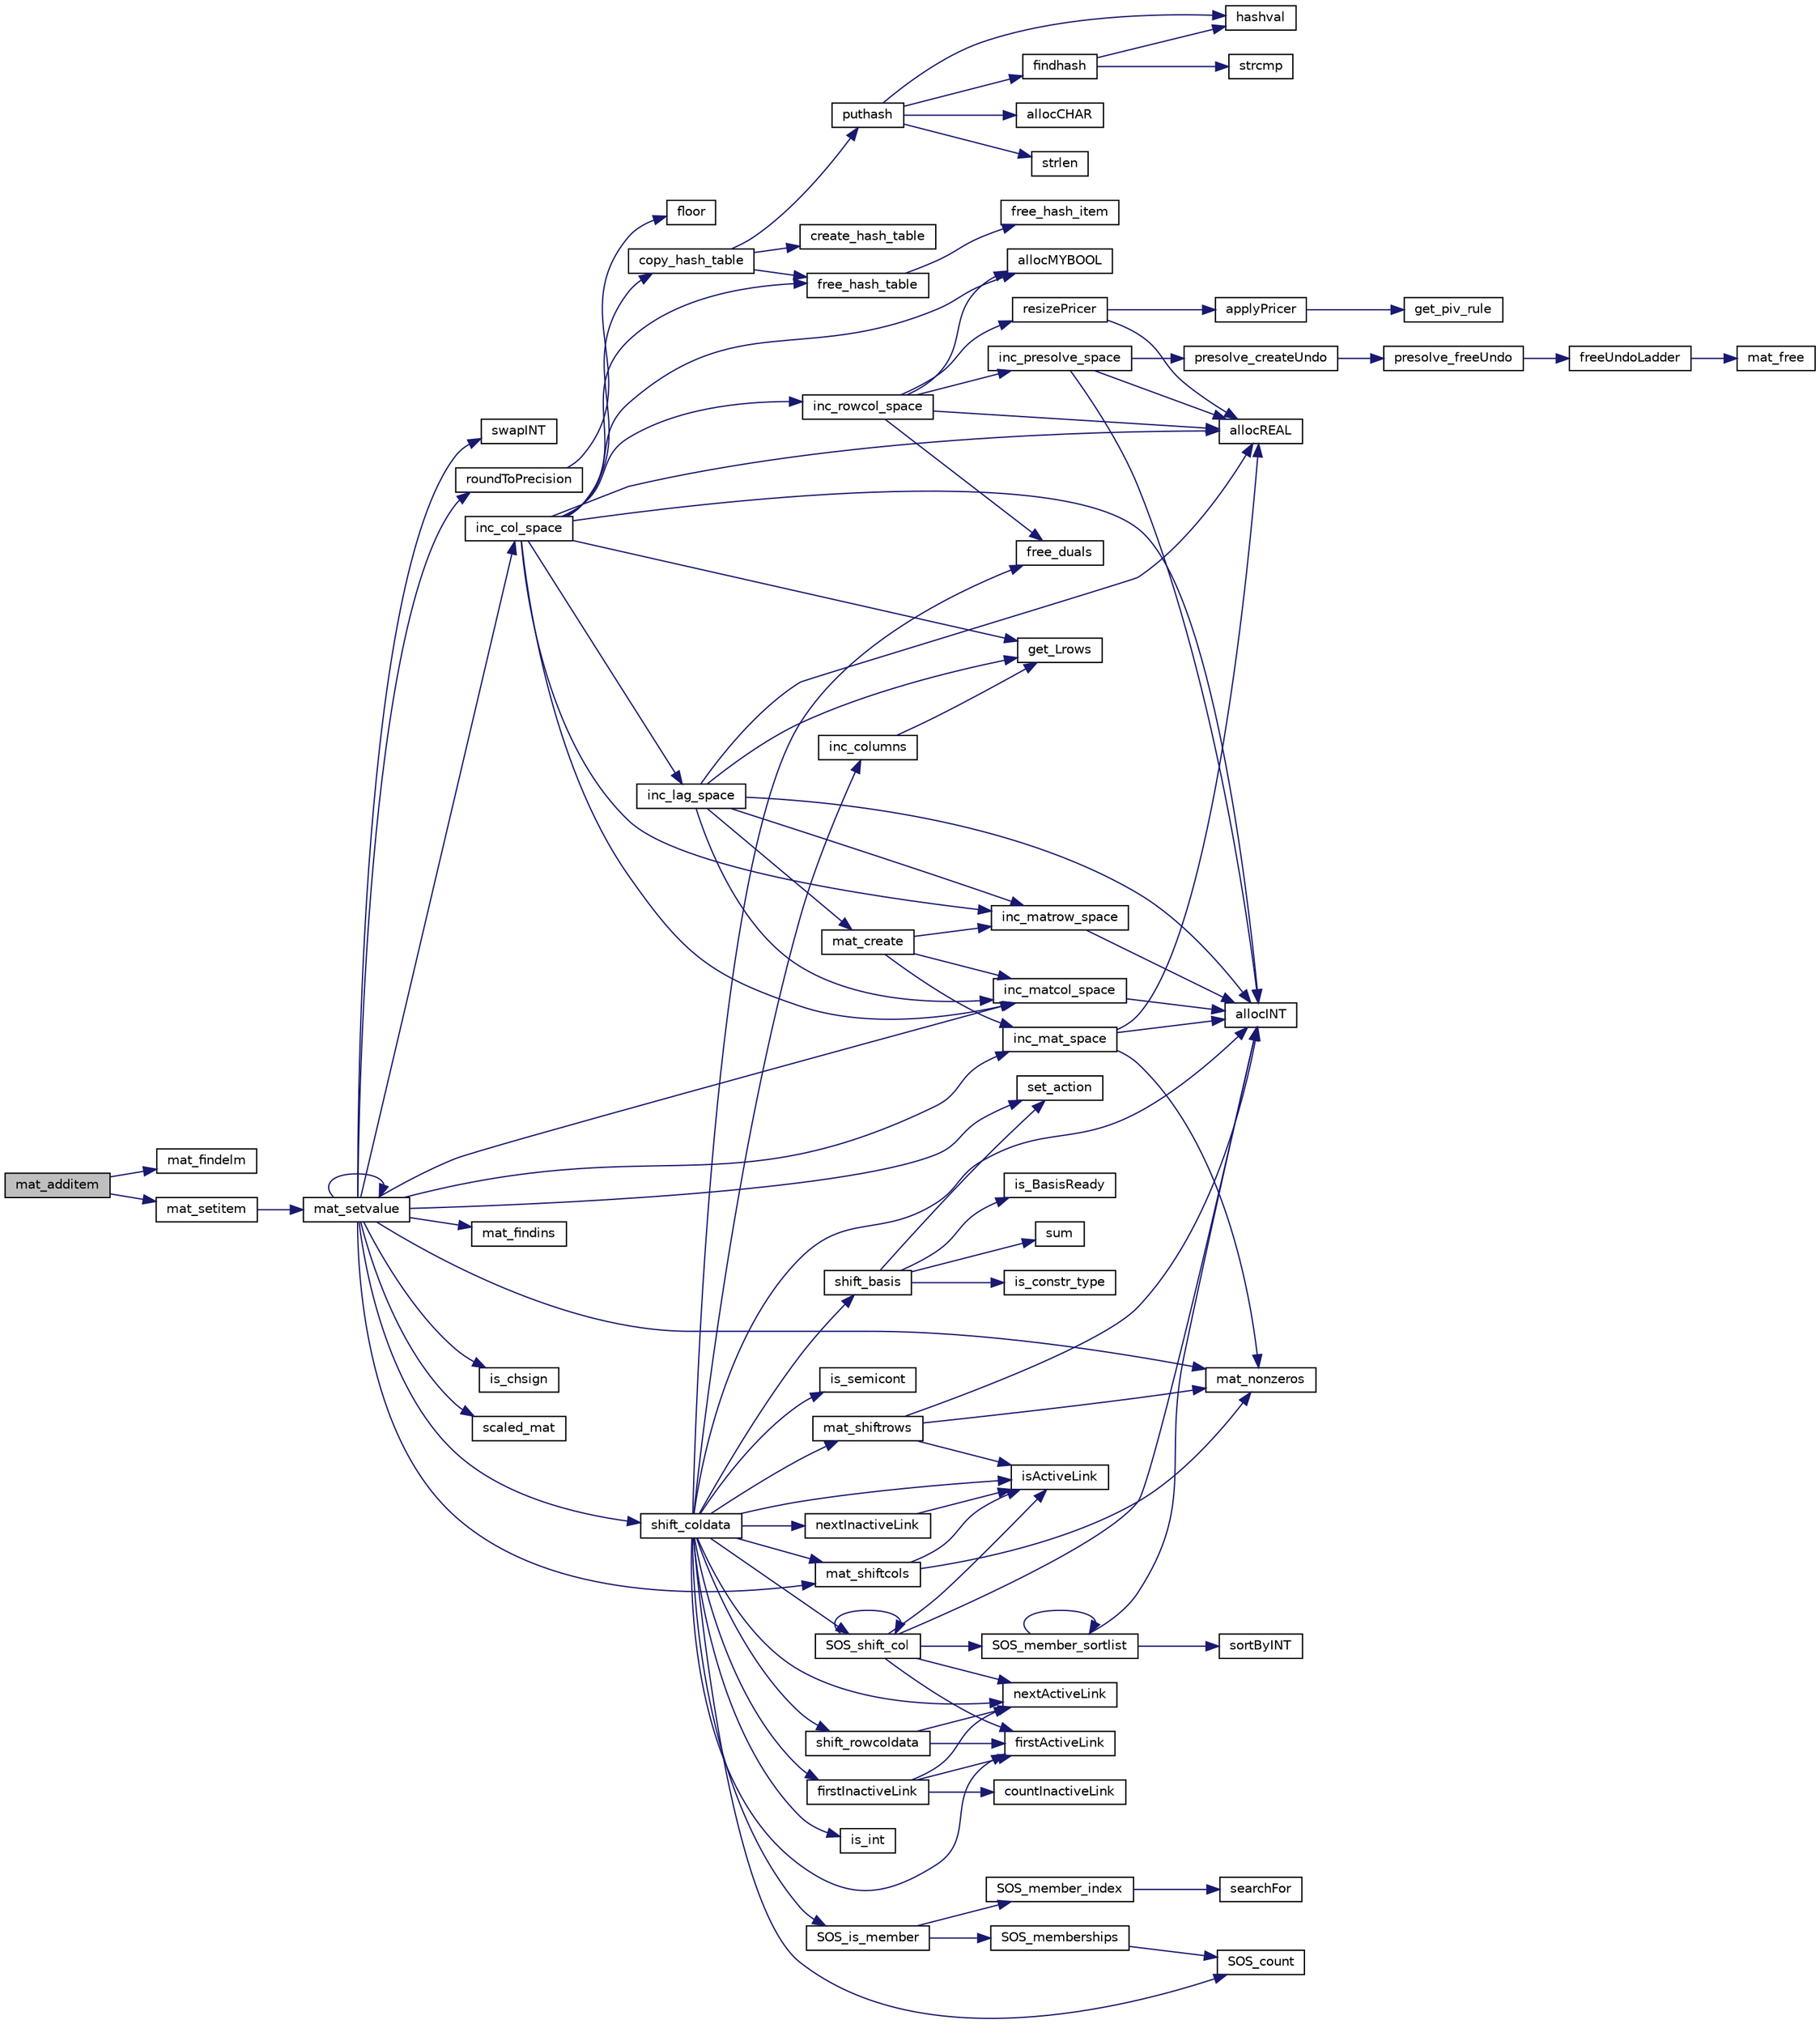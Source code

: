digraph "mat_additem"
{
  edge [fontname="Helvetica",fontsize="10",labelfontname="Helvetica",labelfontsize="10"];
  node [fontname="Helvetica",fontsize="10",shape=record];
  rankdir="LR";
  Node1126 [label="mat_additem",height=0.2,width=0.4,color="black", fillcolor="grey75", style="filled", fontcolor="black"];
  Node1126 -> Node1127 [color="midnightblue",fontsize="10",style="solid",fontname="Helvetica"];
  Node1127 [label="mat_findelm",height=0.2,width=0.4,color="black", fillcolor="white", style="filled",URL="$dc/d9a/lp__matrix_8c.html#af6e2a93b05529ecd42ac040f421b7b76"];
  Node1126 -> Node1128 [color="midnightblue",fontsize="10",style="solid",fontname="Helvetica"];
  Node1128 [label="mat_setitem",height=0.2,width=0.4,color="black", fillcolor="white", style="filled",URL="$dc/d9a/lp__matrix_8c.html#ac8defba940597273d1e2f41af9c4fdd6"];
  Node1128 -> Node1129 [color="midnightblue",fontsize="10",style="solid",fontname="Helvetica"];
  Node1129 [label="mat_setvalue",height=0.2,width=0.4,color="black", fillcolor="white", style="filled",URL="$dc/d9a/lp__matrix_8c.html#a3cf5f70351e501251681b113289293da"];
  Node1129 -> Node1130 [color="midnightblue",fontsize="10",style="solid",fontname="Helvetica"];
  Node1130 [label="swapINT",height=0.2,width=0.4,color="black", fillcolor="white", style="filled",URL="$d9/d18/lp__utils_8c.html#a2c2ba6baa79af2ad08d08ca4baaec1b4"];
  Node1129 -> Node1131 [color="midnightblue",fontsize="10",style="solid",fontname="Helvetica"];
  Node1131 [label="roundToPrecision",height=0.2,width=0.4,color="black", fillcolor="white", style="filled",URL="$d9/d18/lp__utils_8c.html#a2c162041be8905b58450d17662096994"];
  Node1131 -> Node1132 [color="midnightblue",fontsize="10",style="solid",fontname="Helvetica"];
  Node1132 [label="floor",height=0.2,width=0.4,color="black", fillcolor="white", style="filled",URL="$dc/de2/mcvs_atm_disp__kry__bbd__p_8m.html#a532be631bf22af7829394ffbd4ad7894"];
  Node1129 -> Node1133 [color="midnightblue",fontsize="10",style="solid",fontname="Helvetica"];
  Node1133 [label="inc_col_space",height=0.2,width=0.4,color="black", fillcolor="white", style="filled",URL="$d4/d79/lp__lib_8c.html#a19aaef4102ef22569c69de15939fd77f"];
  Node1133 -> Node1134 [color="midnightblue",fontsize="10",style="solid",fontname="Helvetica"];
  Node1134 [label="inc_matrow_space",height=0.2,width=0.4,color="black", fillcolor="white", style="filled",URL="$dc/d9a/lp__matrix_8c.html#abf3d05d4e087dfe244d940213aea309e"];
  Node1134 -> Node1135 [color="midnightblue",fontsize="10",style="solid",fontname="Helvetica"];
  Node1135 [label="allocINT",height=0.2,width=0.4,color="black", fillcolor="white", style="filled",URL="$d9/d18/lp__utils_8c.html#a2081b8e14a0691b7e3931fa280ad9e63"];
  Node1133 -> Node1136 [color="midnightblue",fontsize="10",style="solid",fontname="Helvetica"];
  Node1136 [label="inc_matcol_space",height=0.2,width=0.4,color="black", fillcolor="white", style="filled",URL="$dc/d9a/lp__matrix_8c.html#a71e24efc6f48aa6fb098d9f471574d1c"];
  Node1136 -> Node1135 [color="midnightblue",fontsize="10",style="solid",fontname="Helvetica"];
  Node1133 -> Node1137 [color="midnightblue",fontsize="10",style="solid",fontname="Helvetica"];
  Node1137 [label="copy_hash_table",height=0.2,width=0.4,color="black", fillcolor="white", style="filled",URL="$d9/d8a/lp___hash_8c.html#ae6edcd0f73c54847e6a759f428c3a90a"];
  Node1137 -> Node1138 [color="midnightblue",fontsize="10",style="solid",fontname="Helvetica"];
  Node1138 [label="create_hash_table",height=0.2,width=0.4,color="black", fillcolor="white", style="filled",URL="$d9/d8a/lp___hash_8c.html#a3e2d0dfb06918685a543d0191c3e20d2"];
  Node1137 -> Node1139 [color="midnightblue",fontsize="10",style="solid",fontname="Helvetica"];
  Node1139 [label="puthash",height=0.2,width=0.4,color="black", fillcolor="white", style="filled",URL="$d9/d8a/lp___hash_8c.html#aa4c1bd8f327e858bde2234bb6ef18772"];
  Node1139 -> Node1140 [color="midnightblue",fontsize="10",style="solid",fontname="Helvetica"];
  Node1140 [label="findhash",height=0.2,width=0.4,color="black", fillcolor="white", style="filled",URL="$d9/d8a/lp___hash_8c.html#abec9215783a6417ac6d2eaa8fb5455b6"];
  Node1140 -> Node1141 [color="midnightblue",fontsize="10",style="solid",fontname="Helvetica"];
  Node1141 [label="hashval",height=0.2,width=0.4,color="black", fillcolor="white", style="filled",URL="$d9/d8a/lp___hash_8c.html#a4341c9502229f42a1d569e06476d6eec"];
  Node1140 -> Node1142 [color="midnightblue",fontsize="10",style="solid",fontname="Helvetica"];
  Node1142 [label="strcmp",height=0.2,width=0.4,color="black", fillcolor="white", style="filled",URL="$db/d13/_c_vode_get_8m.html#ab022bbe018438998408fda94a327a547"];
  Node1139 -> Node1141 [color="midnightblue",fontsize="10",style="solid",fontname="Helvetica"];
  Node1139 -> Node1143 [color="midnightblue",fontsize="10",style="solid",fontname="Helvetica"];
  Node1143 [label="allocCHAR",height=0.2,width=0.4,color="black", fillcolor="white", style="filled",URL="$d9/d18/lp__utils_8c.html#a5bb2cfab583f6d09b6986674fc1e7f5d"];
  Node1139 -> Node1144 [color="midnightblue",fontsize="10",style="solid",fontname="Helvetica"];
  Node1144 [label="strlen",height=0.2,width=0.4,color="black", fillcolor="white", style="filled",URL="$d7/d57/iregex_8c.html#a492442620ce65db20fe7297b43cbca65"];
  Node1137 -> Node1145 [color="midnightblue",fontsize="10",style="solid",fontname="Helvetica"];
  Node1145 [label="free_hash_table",height=0.2,width=0.4,color="black", fillcolor="white", style="filled",URL="$d9/d8a/lp___hash_8c.html#aa4ed66a189b6b64e06121cb9f94c1efb"];
  Node1145 -> Node1146 [color="midnightblue",fontsize="10",style="solid",fontname="Helvetica"];
  Node1146 [label="free_hash_item",height=0.2,width=0.4,color="black", fillcolor="white", style="filled",URL="$d9/d8a/lp___hash_8c.html#a5c6e22d45ec51e55ccb4d2748230841b"];
  Node1133 -> Node1145 [color="midnightblue",fontsize="10",style="solid",fontname="Helvetica"];
  Node1133 -> Node1147 [color="midnightblue",fontsize="10",style="solid",fontname="Helvetica"];
  Node1147 [label="allocREAL",height=0.2,width=0.4,color="black", fillcolor="white", style="filled",URL="$d9/d18/lp__utils_8c.html#a7b25e1f9aee74052b4b6df28443ebf48"];
  Node1133 -> Node1148 [color="midnightblue",fontsize="10",style="solid",fontname="Helvetica"];
  Node1148 [label="allocMYBOOL",height=0.2,width=0.4,color="black", fillcolor="white", style="filled",URL="$d9/d18/lp__utils_8c.html#a0f35a721d2c3a4beea00b2840c2bea30"];
  Node1133 -> Node1135 [color="midnightblue",fontsize="10",style="solid",fontname="Helvetica"];
  Node1133 -> Node1149 [color="midnightblue",fontsize="10",style="solid",fontname="Helvetica"];
  Node1149 [label="get_Lrows",height=0.2,width=0.4,color="black", fillcolor="white", style="filled",URL="$d4/d79/lp__lib_8c.html#a4976f1e0605a15976a65b995d3baa1dc"];
  Node1133 -> Node1150 [color="midnightblue",fontsize="10",style="solid",fontname="Helvetica"];
  Node1150 [label="inc_lag_space",height=0.2,width=0.4,color="black", fillcolor="white", style="filled",URL="$d4/d79/lp__lib_8c.html#adf404d01bb0e497e22b77fb59c53f02f"];
  Node1150 -> Node1149 [color="midnightblue",fontsize="10",style="solid",fontname="Helvetica"];
  Node1150 -> Node1147 [color="midnightblue",fontsize="10",style="solid",fontname="Helvetica"];
  Node1150 -> Node1135 [color="midnightblue",fontsize="10",style="solid",fontname="Helvetica"];
  Node1150 -> Node1151 [color="midnightblue",fontsize="10",style="solid",fontname="Helvetica"];
  Node1151 [label="mat_create",height=0.2,width=0.4,color="black", fillcolor="white", style="filled",URL="$dc/d9a/lp__matrix_8c.html#a74e25504b7d9dc9615fbe2326ecd2810"];
  Node1151 -> Node1134 [color="midnightblue",fontsize="10",style="solid",fontname="Helvetica"];
  Node1151 -> Node1136 [color="midnightblue",fontsize="10",style="solid",fontname="Helvetica"];
  Node1151 -> Node1152 [color="midnightblue",fontsize="10",style="solid",fontname="Helvetica"];
  Node1152 [label="inc_mat_space",height=0.2,width=0.4,color="black", fillcolor="white", style="filled",URL="$dc/d9a/lp__matrix_8c.html#a2239ebb44f76930fc243a0457c8c94d9"];
  Node1152 -> Node1153 [color="midnightblue",fontsize="10",style="solid",fontname="Helvetica"];
  Node1153 [label="mat_nonzeros",height=0.2,width=0.4,color="black", fillcolor="white", style="filled",URL="$dc/d9a/lp__matrix_8c.html#a9430c42ed7853fd8dd6463ed7165f243"];
  Node1152 -> Node1135 [color="midnightblue",fontsize="10",style="solid",fontname="Helvetica"];
  Node1152 -> Node1147 [color="midnightblue",fontsize="10",style="solid",fontname="Helvetica"];
  Node1150 -> Node1134 [color="midnightblue",fontsize="10",style="solid",fontname="Helvetica"];
  Node1150 -> Node1136 [color="midnightblue",fontsize="10",style="solid",fontname="Helvetica"];
  Node1133 -> Node1154 [color="midnightblue",fontsize="10",style="solid",fontname="Helvetica"];
  Node1154 [label="inc_rowcol_space",height=0.2,width=0.4,color="black", fillcolor="white", style="filled",URL="$d4/d79/lp__lib_8c.html#a88218cd21e9f921d8a0d616d9cf8dd60"];
  Node1154 -> Node1155 [color="midnightblue",fontsize="10",style="solid",fontname="Helvetica"];
  Node1155 [label="free_duals",height=0.2,width=0.4,color="black", fillcolor="white", style="filled",URL="$d4/d79/lp__lib_8c.html#ab9027653cde6165a5783cbd1897cde8d"];
  Node1154 -> Node1147 [color="midnightblue",fontsize="10",style="solid",fontname="Helvetica"];
  Node1154 -> Node1148 [color="midnightblue",fontsize="10",style="solid",fontname="Helvetica"];
  Node1154 -> Node1156 [color="midnightblue",fontsize="10",style="solid",fontname="Helvetica"];
  Node1156 [label="inc_presolve_space",height=0.2,width=0.4,color="black", fillcolor="white", style="filled",URL="$d3/da5/lp__presolve_8c.html#ae5aab8a3d01811ebd660779d0b1b7088"];
  Node1156 -> Node1157 [color="midnightblue",fontsize="10",style="solid",fontname="Helvetica"];
  Node1157 [label="presolve_createUndo",height=0.2,width=0.4,color="black", fillcolor="white", style="filled",URL="$d3/da5/lp__presolve_8c.html#addb80a8b923183b6b492f71e5e648a88"];
  Node1157 -> Node1158 [color="midnightblue",fontsize="10",style="solid",fontname="Helvetica"];
  Node1158 [label="presolve_freeUndo",height=0.2,width=0.4,color="black", fillcolor="white", style="filled",URL="$d3/da5/lp__presolve_8c.html#af43e8f7205358c787624cbdcd98e8b46"];
  Node1158 -> Node1159 [color="midnightblue",fontsize="10",style="solid",fontname="Helvetica"];
  Node1159 [label="freeUndoLadder",height=0.2,width=0.4,color="black", fillcolor="white", style="filled",URL="$dc/d9a/lp__matrix_8c.html#a1c6229dd6a9dc22174e16c0358160d4f"];
  Node1159 -> Node1160 [color="midnightblue",fontsize="10",style="solid",fontname="Helvetica"];
  Node1160 [label="mat_free",height=0.2,width=0.4,color="black", fillcolor="white", style="filled",URL="$dc/d9a/lp__matrix_8c.html#ab9d3fb395d18b14668d4c1149a393182"];
  Node1156 -> Node1147 [color="midnightblue",fontsize="10",style="solid",fontname="Helvetica"];
  Node1156 -> Node1135 [color="midnightblue",fontsize="10",style="solid",fontname="Helvetica"];
  Node1154 -> Node1161 [color="midnightblue",fontsize="10",style="solid",fontname="Helvetica"];
  Node1161 [label="resizePricer",height=0.2,width=0.4,color="black", fillcolor="white", style="filled",URL="$da/d29/lp__price_p_s_e_8c.html#a2e41384db70eca7794b81c922a24a867"];
  Node1161 -> Node1162 [color="midnightblue",fontsize="10",style="solid",fontname="Helvetica"];
  Node1162 [label="applyPricer",height=0.2,width=0.4,color="black", fillcolor="white", style="filled",URL="$da/d29/lp__price_p_s_e_8c.html#ac7bc3823c797927910e1dae4134d4b99"];
  Node1162 -> Node1163 [color="midnightblue",fontsize="10",style="solid",fontname="Helvetica"];
  Node1163 [label="get_piv_rule",height=0.2,width=0.4,color="black", fillcolor="white", style="filled",URL="$d4/d79/lp__lib_8c.html#abf9741b681392fca763dc425387f64f2"];
  Node1161 -> Node1147 [color="midnightblue",fontsize="10",style="solid",fontname="Helvetica"];
  Node1129 -> Node1136 [color="midnightblue",fontsize="10",style="solid",fontname="Helvetica"];
  Node1129 -> Node1164 [color="midnightblue",fontsize="10",style="solid",fontname="Helvetica"];
  Node1164 [label="mat_findins",height=0.2,width=0.4,color="black", fillcolor="white", style="filled",URL="$dc/d9a/lp__matrix_8c.html#aabb75389dfeac1504d2bd65f35557017"];
  Node1129 -> Node1165 [color="midnightblue",fontsize="10",style="solid",fontname="Helvetica"];
  Node1165 [label="set_action",height=0.2,width=0.4,color="black", fillcolor="white", style="filled",URL="$d4/d79/lp__lib_8c.html#ad4fefd09a7c66c454785da9ec150ecc1"];
  Node1129 -> Node1166 [color="midnightblue",fontsize="10",style="solid",fontname="Helvetica"];
  Node1166 [label="is_chsign",height=0.2,width=0.4,color="black", fillcolor="white", style="filled",URL="$d4/d79/lp__lib_8c.html#a93ed2e8f778b6340d960f732e9c0f9f6"];
  Node1129 -> Node1167 [color="midnightblue",fontsize="10",style="solid",fontname="Helvetica"];
  Node1167 [label="scaled_mat",height=0.2,width=0.4,color="black", fillcolor="white", style="filled",URL="$de/d15/lp__scale_8c.html#ab844fade2ace63a627736cf4887942d4"];
  Node1129 -> Node1153 [color="midnightblue",fontsize="10",style="solid",fontname="Helvetica"];
  Node1129 -> Node1152 [color="midnightblue",fontsize="10",style="solid",fontname="Helvetica"];
  Node1129 -> Node1168 [color="midnightblue",fontsize="10",style="solid",fontname="Helvetica"];
  Node1168 [label="shift_coldata",height=0.2,width=0.4,color="black", fillcolor="white", style="filled",URL="$d4/d79/lp__lib_8c.html#a9ed027fc60643c153c2413f96fabd3d6"];
  Node1168 -> Node1155 [color="midnightblue",fontsize="10",style="solid",fontname="Helvetica"];
  Node1168 -> Node1169 [color="midnightblue",fontsize="10",style="solid",fontname="Helvetica"];
  Node1169 [label="mat_shiftrows",height=0.2,width=0.4,color="black", fillcolor="white", style="filled",URL="$dc/d9a/lp__matrix_8c.html#ad428af7028ea33b8fba6d43e3b75db21"];
  Node1169 -> Node1153 [color="midnightblue",fontsize="10",style="solid",fontname="Helvetica"];
  Node1169 -> Node1135 [color="midnightblue",fontsize="10",style="solid",fontname="Helvetica"];
  Node1169 -> Node1170 [color="midnightblue",fontsize="10",style="solid",fontname="Helvetica"];
  Node1170 [label="isActiveLink",height=0.2,width=0.4,color="black", fillcolor="white", style="filled",URL="$d9/d18/lp__utils_8c.html#a183f62e53061778d4fdb381e27d8cf4c"];
  Node1168 -> Node1171 [color="midnightblue",fontsize="10",style="solid",fontname="Helvetica"];
  Node1171 [label="mat_shiftcols",height=0.2,width=0.4,color="black", fillcolor="white", style="filled",URL="$dc/d9a/lp__matrix_8c.html#a4b382fbfc70092747f60017cdf62e1e6"];
  Node1171 -> Node1170 [color="midnightblue",fontsize="10",style="solid",fontname="Helvetica"];
  Node1171 -> Node1153 [color="midnightblue",fontsize="10",style="solid",fontname="Helvetica"];
  Node1168 -> Node1172 [color="midnightblue",fontsize="10",style="solid",fontname="Helvetica"];
  Node1172 [label="firstInactiveLink",height=0.2,width=0.4,color="black", fillcolor="white", style="filled",URL="$d9/d18/lp__utils_8c.html#a96fd51e087f46e26646eb19f5db9e95d"];
  Node1172 -> Node1173 [color="midnightblue",fontsize="10",style="solid",fontname="Helvetica"];
  Node1173 [label="countInactiveLink",height=0.2,width=0.4,color="black", fillcolor="white", style="filled",URL="$d9/d18/lp__utils_8c.html#a129fd17b45996c28fcc9fd0a24602f5e"];
  Node1172 -> Node1174 [color="midnightblue",fontsize="10",style="solid",fontname="Helvetica"];
  Node1174 [label="firstActiveLink",height=0.2,width=0.4,color="black", fillcolor="white", style="filled",URL="$d9/d18/lp__utils_8c.html#abe00628efd1d9b4ab750a17de4245f36"];
  Node1172 -> Node1175 [color="midnightblue",fontsize="10",style="solid",fontname="Helvetica"];
  Node1175 [label="nextActiveLink",height=0.2,width=0.4,color="black", fillcolor="white", style="filled",URL="$d9/d18/lp__utils_8c.html#a4afe33cb2258518c64e30c1c85041331"];
  Node1168 -> Node1176 [color="midnightblue",fontsize="10",style="solid",fontname="Helvetica"];
  Node1176 [label="nextInactiveLink",height=0.2,width=0.4,color="black", fillcolor="white", style="filled",URL="$d9/d18/lp__utils_8c.html#af60847c876e8f6eae3ac8b1545303c04"];
  Node1176 -> Node1170 [color="midnightblue",fontsize="10",style="solid",fontname="Helvetica"];
  Node1168 -> Node1177 [color="midnightblue",fontsize="10",style="solid",fontname="Helvetica"];
  Node1177 [label="is_int",height=0.2,width=0.4,color="black", fillcolor="white", style="filled",URL="$d4/d79/lp__lib_8c.html#a335889a7b8b8fc37d885f0ec14875e18"];
  Node1168 -> Node1178 [color="midnightblue",fontsize="10",style="solid",fontname="Helvetica"];
  Node1178 [label="SOS_is_member",height=0.2,width=0.4,color="black", fillcolor="white", style="filled",URL="$d1/d43/lp___s_o_s_8c.html#ac6d92d690a02d843c7cbd098a8c1b7c8"];
  Node1178 -> Node1179 [color="midnightblue",fontsize="10",style="solid",fontname="Helvetica"];
  Node1179 [label="SOS_memberships",height=0.2,width=0.4,color="black", fillcolor="white", style="filled",URL="$d1/d43/lp___s_o_s_8c.html#ab1059c5b07145c9e49bee497380ca083"];
  Node1179 -> Node1180 [color="midnightblue",fontsize="10",style="solid",fontname="Helvetica"];
  Node1180 [label="SOS_count",height=0.2,width=0.4,color="black", fillcolor="white", style="filled",URL="$d4/d79/lp__lib_8c.html#a6b52f2979542d3a29dc0eb78b5ecb30b"];
  Node1178 -> Node1181 [color="midnightblue",fontsize="10",style="solid",fontname="Helvetica"];
  Node1181 [label="SOS_member_index",height=0.2,width=0.4,color="black", fillcolor="white", style="filled",URL="$d1/d43/lp___s_o_s_8c.html#a95fb8e4ce406207601c2b180c531ddc6"];
  Node1181 -> Node1182 [color="midnightblue",fontsize="10",style="solid",fontname="Helvetica"];
  Node1182 [label="searchFor",height=0.2,width=0.4,color="black", fillcolor="white", style="filled",URL="$d9/d18/lp__utils_8c.html#a0f73f0fbd9ba7ed88022e713a6fe9f1b"];
  Node1168 -> Node1183 [color="midnightblue",fontsize="10",style="solid",fontname="Helvetica"];
  Node1183 [label="is_semicont",height=0.2,width=0.4,color="black", fillcolor="white", style="filled",URL="$d4/d79/lp__lib_8c.html#a048e257617b6634ad29dc46bca38c715"];
  Node1168 -> Node1174 [color="midnightblue",fontsize="10",style="solid",fontname="Helvetica"];
  Node1168 -> Node1175 [color="midnightblue",fontsize="10",style="solid",fontname="Helvetica"];
  Node1168 -> Node1135 [color="midnightblue",fontsize="10",style="solid",fontname="Helvetica"];
  Node1168 -> Node1170 [color="midnightblue",fontsize="10",style="solid",fontname="Helvetica"];
  Node1168 -> Node1184 [color="midnightblue",fontsize="10",style="solid",fontname="Helvetica"];
  Node1184 [label="shift_basis",height=0.2,width=0.4,color="black", fillcolor="white", style="filled",URL="$d4/d79/lp__lib_8c.html#abf887251c4294545787bcc2c0240c21b"];
  Node1184 -> Node1185 [color="midnightblue",fontsize="10",style="solid",fontname="Helvetica"];
  Node1185 [label="is_BasisReady",height=0.2,width=0.4,color="black", fillcolor="white", style="filled",URL="$d4/d79/lp__lib_8c.html#a681c9e11a6345ab29b64d1e0ed7df31f"];
  Node1184 -> Node1165 [color="midnightblue",fontsize="10",style="solid",fontname="Helvetica"];
  Node1184 -> Node1186 [color="midnightblue",fontsize="10",style="solid",fontname="Helvetica"];
  Node1186 [label="sum",height=0.2,width=0.4,color="black", fillcolor="white", style="filled",URL="$dd/d3c/examplehs071_8m.html#ad1d7e10c2dad1043eb0e1b51f99f1b31"];
  Node1184 -> Node1187 [color="midnightblue",fontsize="10",style="solid",fontname="Helvetica"];
  Node1187 [label="is_constr_type",height=0.2,width=0.4,color="black", fillcolor="white", style="filled",URL="$d4/d79/lp__lib_8c.html#af3bc504e14b11da527fa40ebe380f62c"];
  Node1168 -> Node1180 [color="midnightblue",fontsize="10",style="solid",fontname="Helvetica"];
  Node1168 -> Node1188 [color="midnightblue",fontsize="10",style="solid",fontname="Helvetica"];
  Node1188 [label="SOS_shift_col",height=0.2,width=0.4,color="black", fillcolor="white", style="filled",URL="$d1/d43/lp___s_o_s_8c.html#a4db1072c73b8986bcb934e935f67850f"];
  Node1188 -> Node1188 [color="midnightblue",fontsize="10",style="solid",fontname="Helvetica"];
  Node1188 -> Node1135 [color="midnightblue",fontsize="10",style="solid",fontname="Helvetica"];
  Node1188 -> Node1174 [color="midnightblue",fontsize="10",style="solid",fontname="Helvetica"];
  Node1188 -> Node1175 [color="midnightblue",fontsize="10",style="solid",fontname="Helvetica"];
  Node1188 -> Node1170 [color="midnightblue",fontsize="10",style="solid",fontname="Helvetica"];
  Node1188 -> Node1189 [color="midnightblue",fontsize="10",style="solid",fontname="Helvetica"];
  Node1189 [label="SOS_member_sortlist",height=0.2,width=0.4,color="black", fillcolor="white", style="filled",URL="$d1/d43/lp___s_o_s_8c.html#a871a34fea2b703f4b9c2e2679856a0b2"];
  Node1189 -> Node1189 [color="midnightblue",fontsize="10",style="solid",fontname="Helvetica"];
  Node1189 -> Node1135 [color="midnightblue",fontsize="10",style="solid",fontname="Helvetica"];
  Node1189 -> Node1190 [color="midnightblue",fontsize="10",style="solid",fontname="Helvetica"];
  Node1190 [label="sortByINT",height=0.2,width=0.4,color="black", fillcolor="white", style="filled",URL="$dd/dc0/commonlib_8c.html#a9d22aa7fead56453be021c785175ec44"];
  Node1168 -> Node1191 [color="midnightblue",fontsize="10",style="solid",fontname="Helvetica"];
  Node1191 [label="shift_rowcoldata",height=0.2,width=0.4,color="black", fillcolor="white", style="filled",URL="$d4/d79/lp__lib_8c.html#ad763e24656b5a795e260b0e75eb2924c"];
  Node1191 -> Node1174 [color="midnightblue",fontsize="10",style="solid",fontname="Helvetica"];
  Node1191 -> Node1175 [color="midnightblue",fontsize="10",style="solid",fontname="Helvetica"];
  Node1168 -> Node1192 [color="midnightblue",fontsize="10",style="solid",fontname="Helvetica"];
  Node1192 [label="inc_columns",height=0.2,width=0.4,color="black", fillcolor="white", style="filled",URL="$d4/d79/lp__lib_8c.html#a683409c9e46593ae3807a1c3d598c525"];
  Node1192 -> Node1149 [color="midnightblue",fontsize="10",style="solid",fontname="Helvetica"];
  Node1129 -> Node1171 [color="midnightblue",fontsize="10",style="solid",fontname="Helvetica"];
  Node1129 -> Node1129 [color="midnightblue",fontsize="10",style="solid",fontname="Helvetica"];
}
